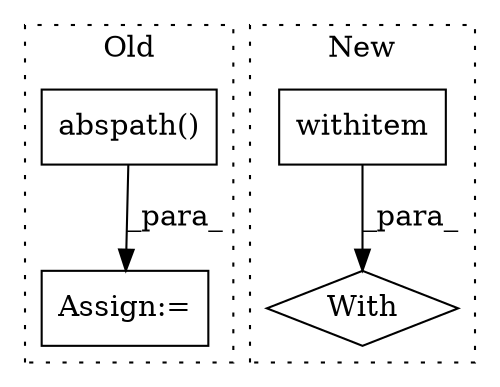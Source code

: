 digraph G {
subgraph cluster0 {
1 [label="abspath()" a="75" s="3251,3284" l="16,1" shape="box"];
4 [label="Assign:=" a="68" s="3248" l="3" shape="box"];
label = "Old";
style="dotted";
}
subgraph cluster1 {
2 [label="With" a="39" s="3296,3306" l="5,110" shape="diamond"];
3 [label="withitem" a="49" s="3301" l="5" shape="box"];
label = "New";
style="dotted";
}
1 -> 4 [label="_para_"];
3 -> 2 [label="_para_"];
}